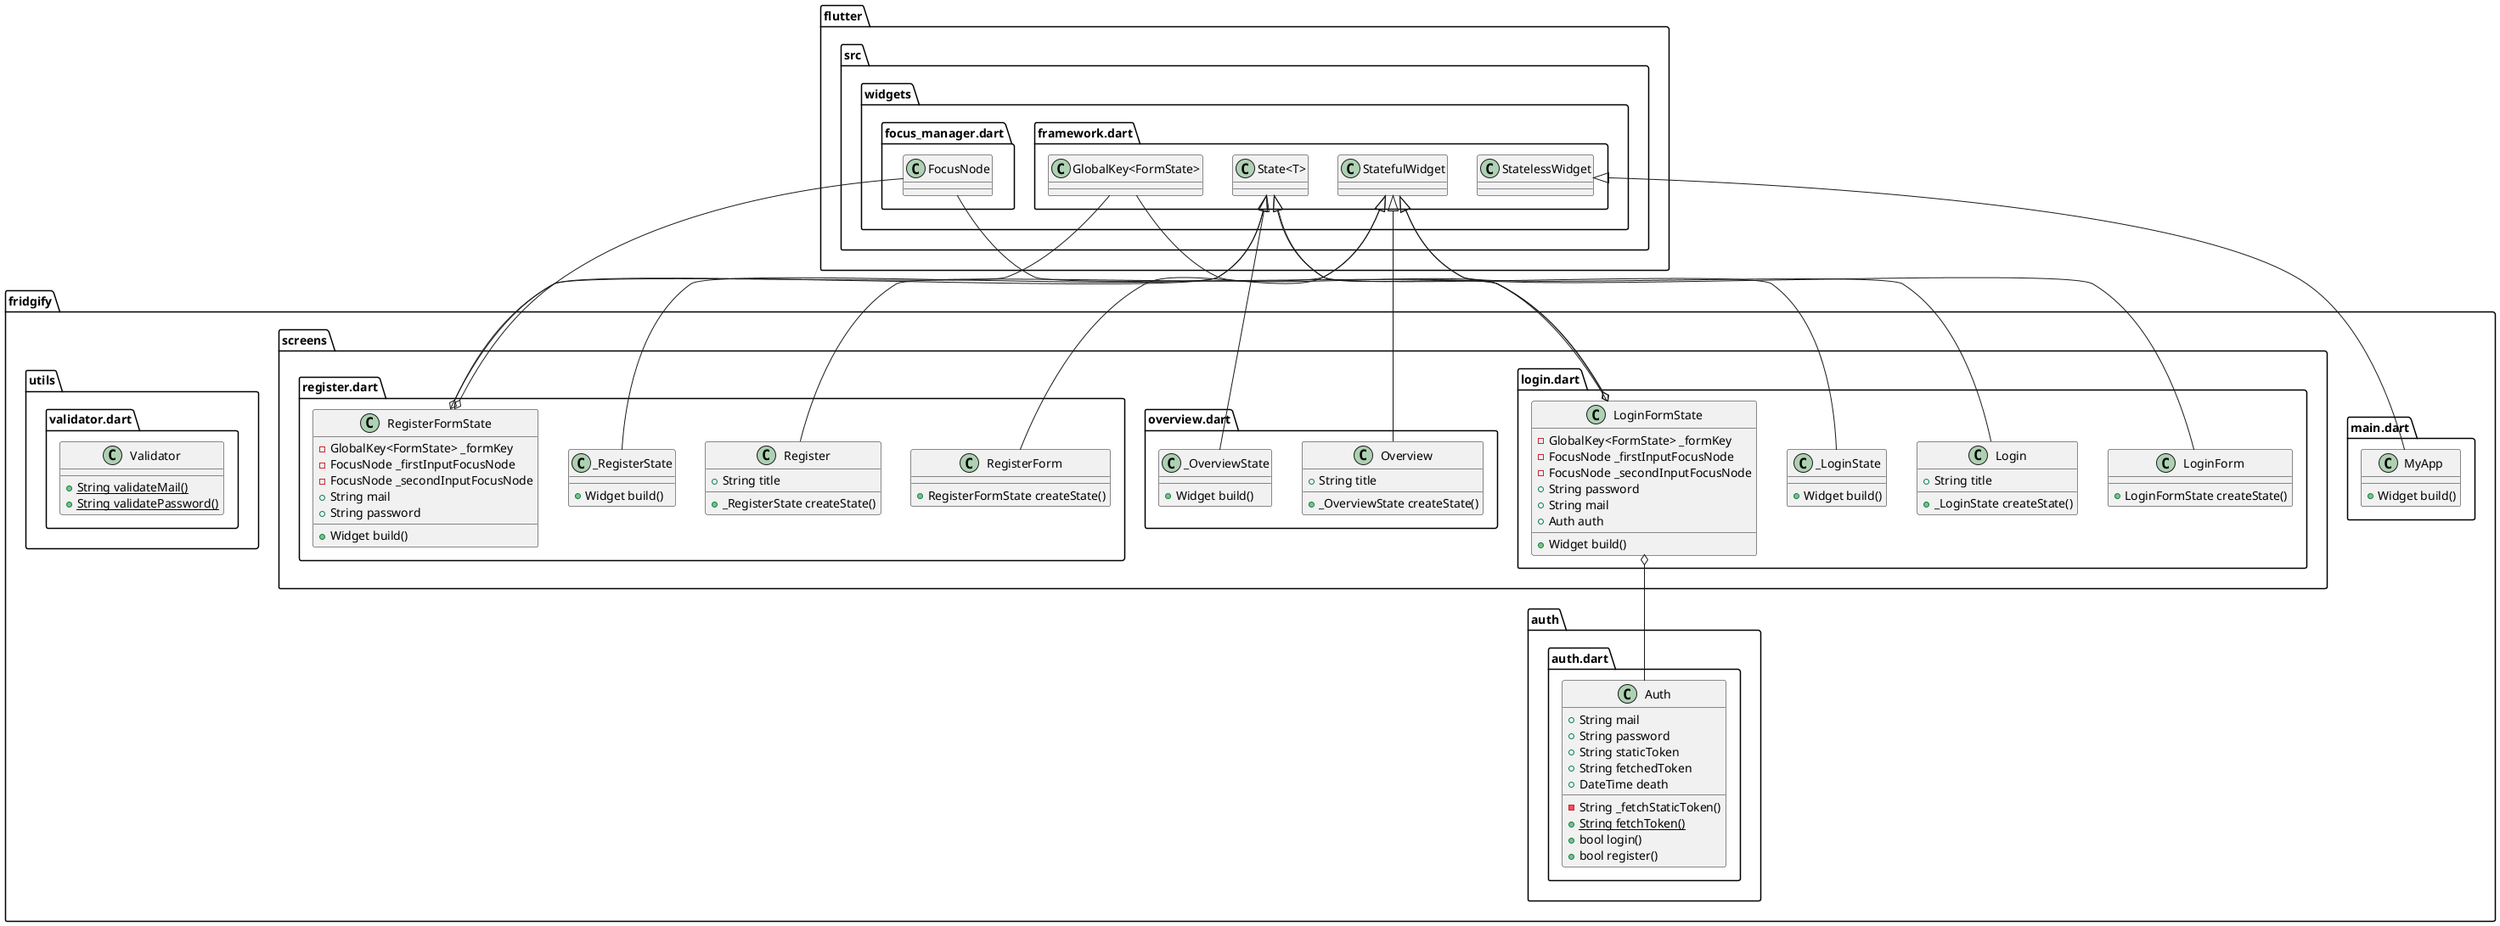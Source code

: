 @startuml

set namespaceSeparator ::

class "fridgify::auth::auth.dart::Auth" {
  +String mail
  +String password
  +String staticToken
  +String fetchedToken
  +DateTime death
  -String _fetchStaticToken()
  {static} +String fetchToken()
  +bool login()
  +bool register()
}

class "fridgify::main.dart::MyApp" {
  +Widget build()
}

"flutter::src::widgets::framework.dart::StatelessWidget" <|-- "fridgify::main.dart::MyApp"

class "fridgify::screens::login.dart::LoginForm" {
  +LoginFormState createState()
}

"flutter::src::widgets::framework.dart::StatefulWidget" <|-- "fridgify::screens::login.dart::LoginForm"

class "fridgify::screens::login.dart::LoginFormState" {
  -GlobalKey<FormState> _formKey
  -FocusNode _firstInputFocusNode
  -FocusNode _secondInputFocusNode
  +String password
  +String mail
  +Auth auth
  +Widget build()
}

"fridgify::screens::login.dart::LoginFormState" o-- "flutter::src::widgets::framework.dart::GlobalKey<FormState>"
"fridgify::screens::login.dart::LoginFormState" o-- "flutter::src::widgets::focus_manager.dart::FocusNode"
"fridgify::screens::login.dart::LoginFormState" o-- "fridgify::auth::auth.dart::Auth"
"flutter::src::widgets::framework.dart::State<T>" <|-- "fridgify::screens::login.dart::LoginFormState"

class "fridgify::screens::login.dart::Login" {
  +String title
  +_LoginState createState()
}

"flutter::src::widgets::framework.dart::StatefulWidget" <|-- "fridgify::screens::login.dart::Login"

class "fridgify::screens::login.dart::_LoginState" {
  +Widget build()
}

"flutter::src::widgets::framework.dart::State<T>" <|-- "fridgify::screens::login.dart::_LoginState"

class "fridgify::screens::overview.dart::Overview" {
  +String title
  +_OverviewState createState()
}

"flutter::src::widgets::framework.dart::StatefulWidget" <|-- "fridgify::screens::overview.dart::Overview"

class "fridgify::screens::overview.dart::_OverviewState" {
  +Widget build()
}

"flutter::src::widgets::framework.dart::State<T>" <|-- "fridgify::screens::overview.dart::_OverviewState"

class "fridgify::screens::register.dart::RegisterForm" {
  +RegisterFormState createState()
}

"flutter::src::widgets::framework.dart::StatefulWidget" <|-- "fridgify::screens::register.dart::RegisterForm"

class "fridgify::screens::register.dart::RegisterFormState" {
  -GlobalKey<FormState> _formKey
  -FocusNode _firstInputFocusNode
  -FocusNode _secondInputFocusNode
  +String mail
  +String password
  +Widget build()
}

"fridgify::screens::register.dart::RegisterFormState" o-- "flutter::src::widgets::framework.dart::GlobalKey<FormState>"
"fridgify::screens::register.dart::RegisterFormState" o-- "flutter::src::widgets::focus_manager.dart::FocusNode"
"flutter::src::widgets::framework.dart::State<T>" <|-- "fridgify::screens::register.dart::RegisterFormState"

class "fridgify::screens::register.dart::Register" {
  +String title
  +_RegisterState createState()
}

"flutter::src::widgets::framework.dart::StatefulWidget" <|-- "fridgify::screens::register.dart::Register"

class "fridgify::screens::register.dart::_RegisterState" {
  +Widget build()
}

"flutter::src::widgets::framework.dart::State<T>" <|-- "fridgify::screens::register.dart::_RegisterState"

class "fridgify::utils::validator.dart::Validator" {
  {static} +String validateMail()
  {static} +String validatePassword()
}


@enduml